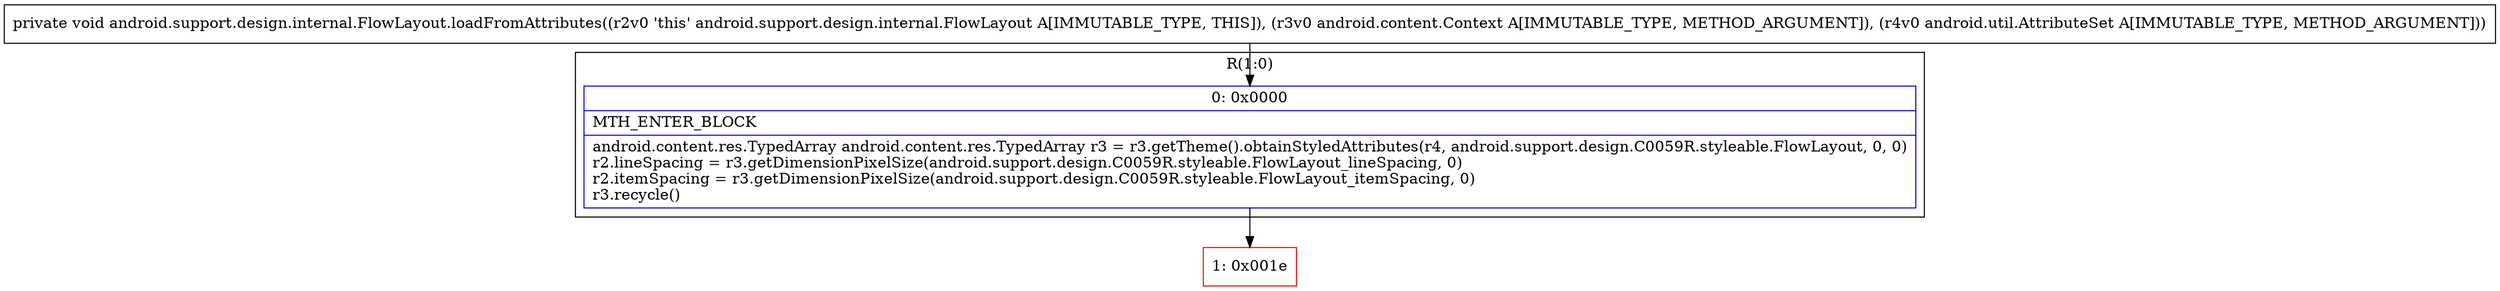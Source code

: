 digraph "CFG forandroid.support.design.internal.FlowLayout.loadFromAttributes(Landroid\/content\/Context;Landroid\/util\/AttributeSet;)V" {
subgraph cluster_Region_1605815381 {
label = "R(1:0)";
node [shape=record,color=blue];
Node_0 [shape=record,label="{0\:\ 0x0000|MTH_ENTER_BLOCK\l|android.content.res.TypedArray android.content.res.TypedArray r3 = r3.getTheme().obtainStyledAttributes(r4, android.support.design.C0059R.styleable.FlowLayout, 0, 0)\lr2.lineSpacing = r3.getDimensionPixelSize(android.support.design.C0059R.styleable.FlowLayout_lineSpacing, 0)\lr2.itemSpacing = r3.getDimensionPixelSize(android.support.design.C0059R.styleable.FlowLayout_itemSpacing, 0)\lr3.recycle()\l}"];
}
Node_1 [shape=record,color=red,label="{1\:\ 0x001e}"];
MethodNode[shape=record,label="{private void android.support.design.internal.FlowLayout.loadFromAttributes((r2v0 'this' android.support.design.internal.FlowLayout A[IMMUTABLE_TYPE, THIS]), (r3v0 android.content.Context A[IMMUTABLE_TYPE, METHOD_ARGUMENT]), (r4v0 android.util.AttributeSet A[IMMUTABLE_TYPE, METHOD_ARGUMENT])) }"];
MethodNode -> Node_0;
Node_0 -> Node_1;
}

